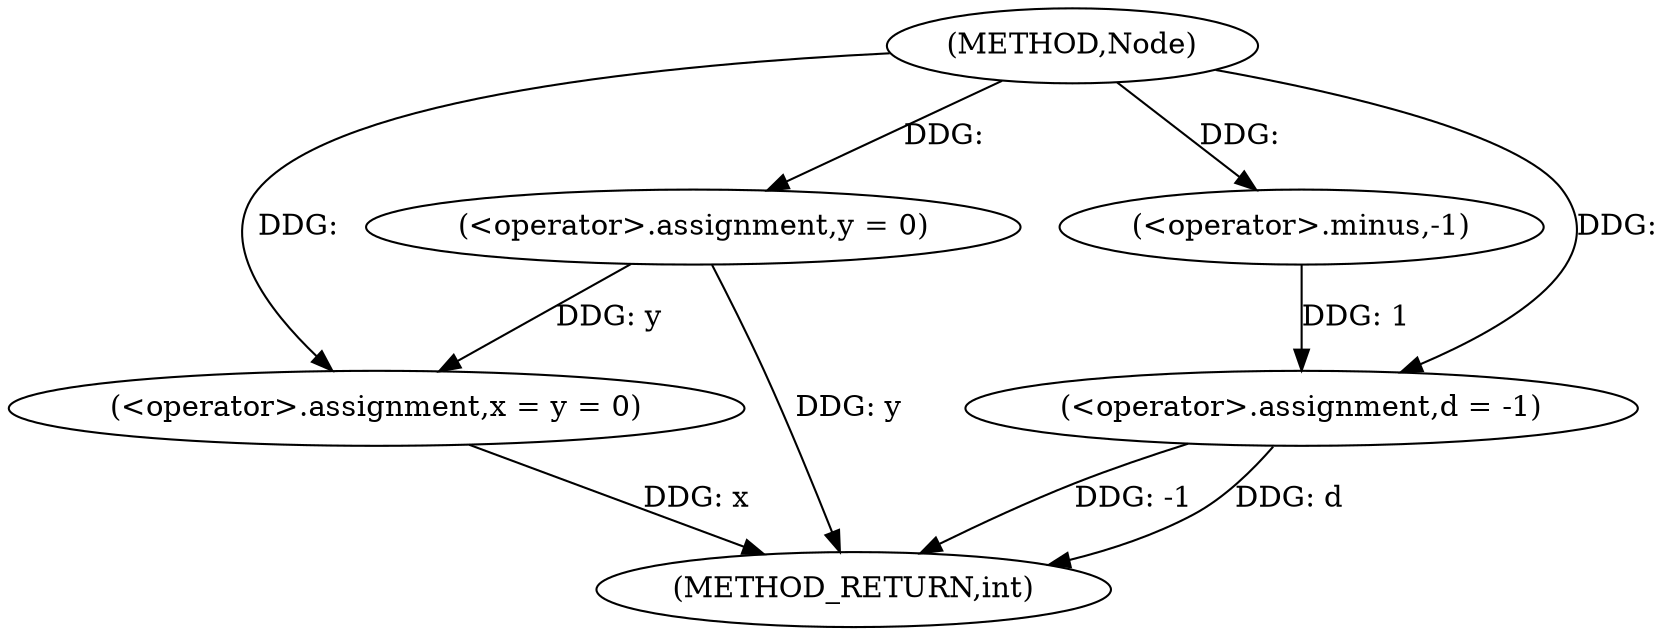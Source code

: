 digraph "Node" {  
"1000520" [label = "(METHOD,Node)" ]
"1000532" [label = "(METHOD_RETURN,int)" ]
"1000523" [label = "(<operator>.assignment,x = y = 0)" ]
"1000528" [label = "(<operator>.assignment,d = -1)" ]
"1000525" [label = "(<operator>.assignment,y = 0)" ]
"1000530" [label = "(<operator>.minus,-1)" ]
  "1000528" -> "1000532"  [ label = "DDG: -1"] 
  "1000528" -> "1000532"  [ label = "DDG: d"] 
  "1000525" -> "1000532"  [ label = "DDG: y"] 
  "1000523" -> "1000532"  [ label = "DDG: x"] 
  "1000530" -> "1000528"  [ label = "DDG: 1"] 
  "1000520" -> "1000523"  [ label = "DDG: "] 
  "1000525" -> "1000523"  [ label = "DDG: y"] 
  "1000520" -> "1000528"  [ label = "DDG: "] 
  "1000520" -> "1000525"  [ label = "DDG: "] 
  "1000520" -> "1000530"  [ label = "DDG: "] 
}
